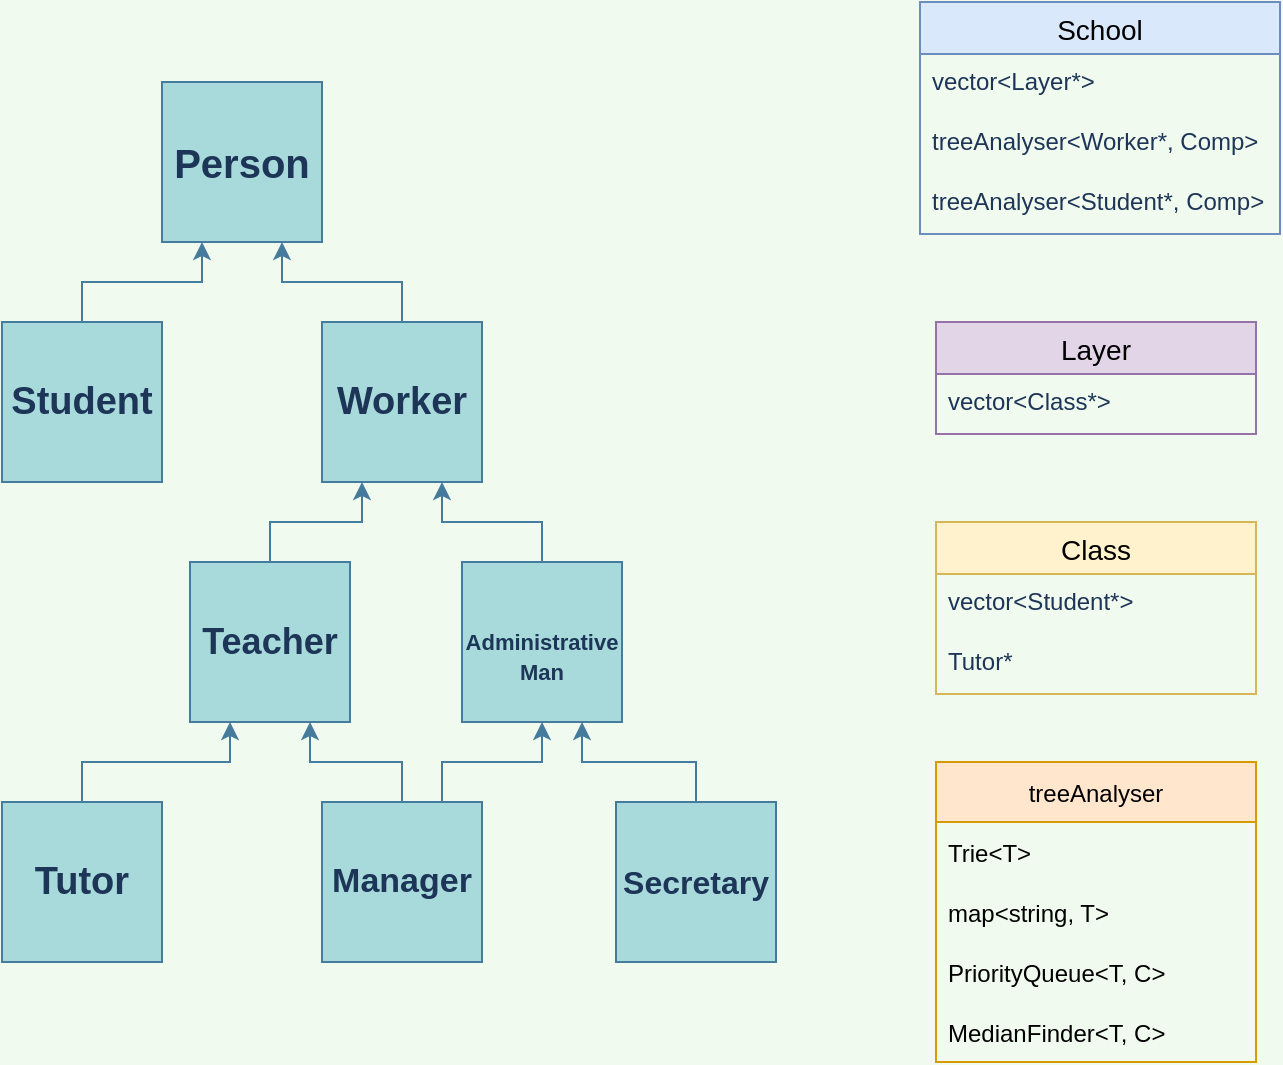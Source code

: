 <mxfile version="15.6.8" type="device"><diagram id="TOD_kvtEw8HaxquBE2rZ" name="Page-1"><mxGraphModel dx="1422" dy="796" grid="1" gridSize="10" guides="1" tooltips="1" connect="1" arrows="1" fold="1" page="1" pageScale="1" pageWidth="827" pageHeight="1169" background="#F1FAEE" math="0" shadow="0"><root><mxCell id="0"/><mxCell id="1" parent="0"/><mxCell id="AmeBiWZNOJaGpeClGkvO-11" style="edgeStyle=orthogonalEdgeStyle;rounded=0;orthogonalLoop=1;jettySize=auto;html=1;exitX=0.5;exitY=0;exitDx=0;exitDy=0;entryX=0.25;entryY=1;entryDx=0;entryDy=0;labelBackgroundColor=#F1FAEE;strokeColor=#457B9D;fontColor=#1D3557;" parent="1" source="AmeBiWZNOJaGpeClGkvO-1" target="AmeBiWZNOJaGpeClGkvO-5" edge="1"><mxGeometry relative="1" as="geometry"/></mxCell><mxCell id="AmeBiWZNOJaGpeClGkvO-1" value="&lt;b&gt;&lt;font style=&quot;font-size: 19px&quot;&gt;Tutor&lt;/font&gt;&lt;/b&gt;" style="whiteSpace=wrap;html=1;aspect=fixed;fillColor=#A8DADC;strokeColor=#457B9D;fontColor=#1D3557;" parent="1" vertex="1"><mxGeometry x="123" y="440" width="80" height="80" as="geometry"/></mxCell><mxCell id="AmeBiWZNOJaGpeClGkvO-15" style="edgeStyle=orthogonalEdgeStyle;rounded=0;orthogonalLoop=1;jettySize=auto;html=1;exitX=0.5;exitY=0;exitDx=0;exitDy=0;entryX=0.75;entryY=1;entryDx=0;entryDy=0;fontSize=16;labelBackgroundColor=#F1FAEE;strokeColor=#457B9D;fontColor=#1D3557;" parent="1" source="AmeBiWZNOJaGpeClGkvO-3" target="AmeBiWZNOJaGpeClGkvO-5" edge="1"><mxGeometry relative="1" as="geometry"/></mxCell><mxCell id="AmeBiWZNOJaGpeClGkvO-17" style="edgeStyle=orthogonalEdgeStyle;rounded=0;orthogonalLoop=1;jettySize=auto;html=1;exitX=0.75;exitY=0;exitDx=0;exitDy=0;entryX=0.5;entryY=1;entryDx=0;entryDy=0;fontSize=16;labelBackgroundColor=#F1FAEE;strokeColor=#457B9D;fontColor=#1D3557;" parent="1" source="AmeBiWZNOJaGpeClGkvO-3" target="AmeBiWZNOJaGpeClGkvO-4" edge="1"><mxGeometry relative="1" as="geometry"/></mxCell><mxCell id="AmeBiWZNOJaGpeClGkvO-3" value="&lt;b&gt;&lt;font style=&quot;font-size: 17px&quot;&gt;Manager&lt;/font&gt;&lt;/b&gt;" style="whiteSpace=wrap;html=1;aspect=fixed;fillColor=#A8DADC;strokeColor=#457B9D;fontColor=#1D3557;" parent="1" vertex="1"><mxGeometry x="283" y="440" width="80" height="80" as="geometry"/></mxCell><mxCell id="AmeBiWZNOJaGpeClGkvO-19" style="edgeStyle=orthogonalEdgeStyle;rounded=0;orthogonalLoop=1;jettySize=auto;html=1;exitX=0.5;exitY=0;exitDx=0;exitDy=0;entryX=0.75;entryY=1;entryDx=0;entryDy=0;fontSize=16;labelBackgroundColor=#F1FAEE;strokeColor=#457B9D;fontColor=#1D3557;" parent="1" source="AmeBiWZNOJaGpeClGkvO-4" target="AmeBiWZNOJaGpeClGkvO-7" edge="1"><mxGeometry relative="1" as="geometry"/></mxCell><mxCell id="AmeBiWZNOJaGpeClGkvO-4" value="&lt;br&gt;&lt;font style=&quot;font-size: 11px&quot;&gt;&lt;font face=&quot;helvetica&quot; style=&quot;font-size: 11px&quot;&gt;&lt;b&gt;Administrative&lt;br&gt;Man&lt;/b&gt;&lt;/font&gt;&lt;br&gt;&lt;/font&gt;" style="whiteSpace=wrap;html=1;aspect=fixed;fillColor=#A8DADC;strokeColor=#457B9D;fontColor=#1D3557;" parent="1" vertex="1"><mxGeometry x="353" y="320" width="80" height="80" as="geometry"/></mxCell><mxCell id="AmeBiWZNOJaGpeClGkvO-21" style="edgeStyle=orthogonalEdgeStyle;rounded=0;orthogonalLoop=1;jettySize=auto;html=1;exitX=0.5;exitY=0;exitDx=0;exitDy=0;entryX=0.25;entryY=1;entryDx=0;entryDy=0;fontSize=16;labelBackgroundColor=#F1FAEE;strokeColor=#457B9D;fontColor=#1D3557;" parent="1" source="AmeBiWZNOJaGpeClGkvO-5" target="AmeBiWZNOJaGpeClGkvO-7" edge="1"><mxGeometry relative="1" as="geometry"/></mxCell><mxCell id="AmeBiWZNOJaGpeClGkvO-5" value="&lt;b&gt;&lt;font style=&quot;font-size: 18px&quot;&gt;Teacher&lt;/font&gt;&lt;/b&gt;" style="whiteSpace=wrap;html=1;aspect=fixed;fillColor=#A8DADC;strokeColor=#457B9D;fontColor=#1D3557;" parent="1" vertex="1"><mxGeometry x="217" y="320" width="80" height="80" as="geometry"/></mxCell><mxCell id="AmeBiWZNOJaGpeClGkvO-18" style="edgeStyle=orthogonalEdgeStyle;rounded=0;orthogonalLoop=1;jettySize=auto;html=1;exitX=0.5;exitY=0;exitDx=0;exitDy=0;entryX=0.75;entryY=1;entryDx=0;entryDy=0;fontSize=16;labelBackgroundColor=#F1FAEE;strokeColor=#457B9D;fontColor=#1D3557;" parent="1" source="AmeBiWZNOJaGpeClGkvO-6" target="AmeBiWZNOJaGpeClGkvO-4" edge="1"><mxGeometry relative="1" as="geometry"/></mxCell><mxCell id="AmeBiWZNOJaGpeClGkvO-6" value="&lt;font face=&quot;helvetica&quot; size=&quot;1&quot;&gt;&lt;b style=&quot;font-size: 16px&quot;&gt;Secretary&lt;/b&gt;&lt;/font&gt;" style="whiteSpace=wrap;html=1;aspect=fixed;fillColor=#A8DADC;strokeColor=#457B9D;fontColor=#1D3557;" parent="1" vertex="1"><mxGeometry x="430" y="440" width="80" height="80" as="geometry"/></mxCell><mxCell id="AmeBiWZNOJaGpeClGkvO-24" style="edgeStyle=orthogonalEdgeStyle;rounded=0;orthogonalLoop=1;jettySize=auto;html=1;exitX=0.5;exitY=0;exitDx=0;exitDy=0;entryX=0.75;entryY=1;entryDx=0;entryDy=0;fontSize=16;labelBackgroundColor=#F1FAEE;strokeColor=#457B9D;fontColor=#1D3557;" parent="1" source="AmeBiWZNOJaGpeClGkvO-7" target="AmeBiWZNOJaGpeClGkvO-9" edge="1"><mxGeometry relative="1" as="geometry"/></mxCell><mxCell id="AmeBiWZNOJaGpeClGkvO-7" value="&lt;font face=&quot;helvetica&quot;&gt;&lt;span style=&quot;font-size: 19px&quot;&gt;&lt;b&gt;Worker&lt;br&gt;&lt;/b&gt;&lt;/span&gt;&lt;/font&gt;" style="whiteSpace=wrap;html=1;aspect=fixed;fillColor=#A8DADC;strokeColor=#457B9D;fontColor=#1D3557;" parent="1" vertex="1"><mxGeometry x="283" y="200" width="80" height="80" as="geometry"/></mxCell><mxCell id="AmeBiWZNOJaGpeClGkvO-22" style="edgeStyle=orthogonalEdgeStyle;rounded=0;orthogonalLoop=1;jettySize=auto;html=1;exitX=0.5;exitY=0;exitDx=0;exitDy=0;entryX=0.25;entryY=1;entryDx=0;entryDy=0;fontSize=16;labelBackgroundColor=#F1FAEE;strokeColor=#457B9D;fontColor=#1D3557;" parent="1" source="AmeBiWZNOJaGpeClGkvO-8" target="AmeBiWZNOJaGpeClGkvO-9" edge="1"><mxGeometry relative="1" as="geometry"/></mxCell><mxCell id="AmeBiWZNOJaGpeClGkvO-8" value="&lt;b&gt;&lt;font style=&quot;font-size: 19px&quot;&gt;Student&lt;/font&gt;&lt;/b&gt;" style="whiteSpace=wrap;html=1;aspect=fixed;fillColor=#A8DADC;strokeColor=#457B9D;fontColor=#1D3557;" parent="1" vertex="1"><mxGeometry x="123" y="200" width="80" height="80" as="geometry"/></mxCell><mxCell id="AmeBiWZNOJaGpeClGkvO-9" value="&lt;font style=&quot;font-size: 20px&quot;&gt;&lt;b&gt;Person&lt;/b&gt;&lt;/font&gt;" style="whiteSpace=wrap;html=1;aspect=fixed;fillColor=#A8DADC;strokeColor=#457B9D;fontColor=#1D3557;" parent="1" vertex="1"><mxGeometry x="203" y="80" width="80" height="80" as="geometry"/></mxCell><mxCell id="AmeBiWZNOJaGpeClGkvO-33" value="School" style="swimlane;fontStyle=0;childLayout=stackLayout;horizontal=1;startSize=26;horizontalStack=0;resizeParent=1;resizeParentMax=0;resizeLast=0;collapsible=1;marginBottom=0;align=center;fontSize=14;fillColor=#dae8fc;strokeColor=#6c8ebf;" parent="1" vertex="1"><mxGeometry x="582" y="40" width="180" height="116" as="geometry"/></mxCell><mxCell id="AmeBiWZNOJaGpeClGkvO-34" value="vector&lt;Layer*&gt;" style="text;strokeColor=none;fillColor=none;spacingLeft=4;spacingRight=4;overflow=hidden;rotatable=0;points=[[0,0.5],[1,0.5]];portConstraint=eastwest;fontSize=12;fontColor=#1D3557;" parent="AmeBiWZNOJaGpeClGkvO-33" vertex="1"><mxGeometry y="26" width="180" height="30" as="geometry"/></mxCell><mxCell id="AmeBiWZNOJaGpeClGkvO-35" value="treeAnalyser&lt;Worker*, Comp&gt;" style="text;strokeColor=none;fillColor=none;spacingLeft=4;spacingRight=4;overflow=hidden;rotatable=0;points=[[0,0.5],[1,0.5]];portConstraint=eastwest;fontSize=12;fontColor=#1D3557;" parent="AmeBiWZNOJaGpeClGkvO-33" vertex="1"><mxGeometry y="56" width="180" height="30" as="geometry"/></mxCell><mxCell id="AmeBiWZNOJaGpeClGkvO-36" value="treeAnalyser&lt;Student*, Comp&gt;" style="text;strokeColor=none;fillColor=none;spacingLeft=4;spacingRight=4;overflow=hidden;rotatable=0;points=[[0,0.5],[1,0.5]];portConstraint=eastwest;fontSize=12;fontColor=#1D3557;" parent="AmeBiWZNOJaGpeClGkvO-33" vertex="1"><mxGeometry y="86" width="180" height="30" as="geometry"/></mxCell><mxCell id="AmeBiWZNOJaGpeClGkvO-41" value="Layer" style="swimlane;fontStyle=0;childLayout=stackLayout;horizontal=1;startSize=26;horizontalStack=0;resizeParent=1;resizeParentMax=0;resizeLast=0;collapsible=1;marginBottom=0;align=center;fontSize=14;fillColor=#e1d5e7;strokeColor=#9673a6;" parent="1" vertex="1"><mxGeometry x="590" y="200" width="160" height="56" as="geometry"/></mxCell><mxCell id="AmeBiWZNOJaGpeClGkvO-42" value="vector&lt;Class*&gt;" style="text;strokeColor=none;fillColor=none;spacingLeft=4;spacingRight=4;overflow=hidden;rotatable=0;points=[[0,0.5],[1,0.5]];portConstraint=eastwest;fontSize=12;fontColor=#1D3557;" parent="AmeBiWZNOJaGpeClGkvO-41" vertex="1"><mxGeometry y="26" width="160" height="30" as="geometry"/></mxCell><mxCell id="AmeBiWZNOJaGpeClGkvO-45" value="Class" style="swimlane;fontStyle=0;childLayout=stackLayout;horizontal=1;startSize=26;horizontalStack=0;resizeParent=1;resizeParentMax=0;resizeLast=0;collapsible=1;marginBottom=0;align=center;fontSize=14;fillColor=#fff2cc;strokeColor=#d6b656;" parent="1" vertex="1"><mxGeometry x="590" y="300" width="160" height="86" as="geometry"/></mxCell><mxCell id="AmeBiWZNOJaGpeClGkvO-46" value="vector&lt;Student*&gt;" style="text;strokeColor=none;fillColor=none;spacingLeft=4;spacingRight=4;overflow=hidden;rotatable=0;points=[[0,0.5],[1,0.5]];portConstraint=eastwest;fontSize=12;fontColor=#1D3557;" parent="AmeBiWZNOJaGpeClGkvO-45" vertex="1"><mxGeometry y="26" width="160" height="30" as="geometry"/></mxCell><mxCell id="AmeBiWZNOJaGpeClGkvO-47" value="Tutor*" style="text;strokeColor=none;fillColor=none;spacingLeft=4;spacingRight=4;overflow=hidden;rotatable=0;points=[[0,0.5],[1,0.5]];portConstraint=eastwest;fontSize=12;fontColor=#1D3557;" parent="AmeBiWZNOJaGpeClGkvO-45" vertex="1"><mxGeometry y="56" width="160" height="30" as="geometry"/></mxCell><mxCell id="JSfZqN43rZpajrvI4vSC-4" value="treeAnalyser" style="swimlane;fontStyle=0;childLayout=stackLayout;horizontal=1;startSize=30;horizontalStack=0;resizeParent=1;resizeParentMax=0;resizeLast=0;collapsible=1;marginBottom=0;fillColor=#ffe6cc;strokeColor=#d79b00;fontColor=default;" parent="1" vertex="1"><mxGeometry x="590" y="420" width="160" height="150" as="geometry"><mxRectangle x="590" y="410" width="100" height="30" as="alternateBounds"/></mxGeometry></mxCell><mxCell id="JSfZqN43rZpajrvI4vSC-5" value="Trie&lt;T&gt;" style="text;strokeColor=none;fillColor=none;align=left;verticalAlign=middle;spacingLeft=4;spacingRight=4;overflow=hidden;points=[[0,0.5],[1,0.5]];portConstraint=eastwest;rotatable=0;fontColor=default;" parent="JSfZqN43rZpajrvI4vSC-4" vertex="1"><mxGeometry y="30" width="160" height="30" as="geometry"/></mxCell><mxCell id="JSfZqN43rZpajrvI4vSC-6" value="map&lt;string, T&gt;" style="text;strokeColor=none;fillColor=none;align=left;verticalAlign=middle;spacingLeft=4;spacingRight=4;overflow=hidden;points=[[0,0.5],[1,0.5]];portConstraint=eastwest;rotatable=0;fontColor=default;" parent="JSfZqN43rZpajrvI4vSC-4" vertex="1"><mxGeometry y="60" width="160" height="30" as="geometry"/></mxCell><mxCell id="JSfZqN43rZpajrvI4vSC-15" value="PriorityQueue&lt;T, C&gt;" style="text;strokeColor=none;fillColor=none;align=left;verticalAlign=middle;spacingLeft=4;spacingRight=4;overflow=hidden;points=[[0,0.5],[1,0.5]];portConstraint=eastwest;rotatable=0;fontColor=default;" parent="JSfZqN43rZpajrvI4vSC-4" vertex="1"><mxGeometry y="90" width="160" height="30" as="geometry"/></mxCell><mxCell id="JSfZqN43rZpajrvI4vSC-14" value="MedianFinder&lt;T, C&gt;" style="text;strokeColor=none;fillColor=none;align=left;verticalAlign=middle;spacingLeft=4;spacingRight=4;overflow=hidden;points=[[0,0.5],[1,0.5]];portConstraint=eastwest;rotatable=0;fontColor=default;" parent="JSfZqN43rZpajrvI4vSC-4" vertex="1"><mxGeometry y="120" width="160" height="30" as="geometry"/></mxCell></root></mxGraphModel></diagram></mxfile>